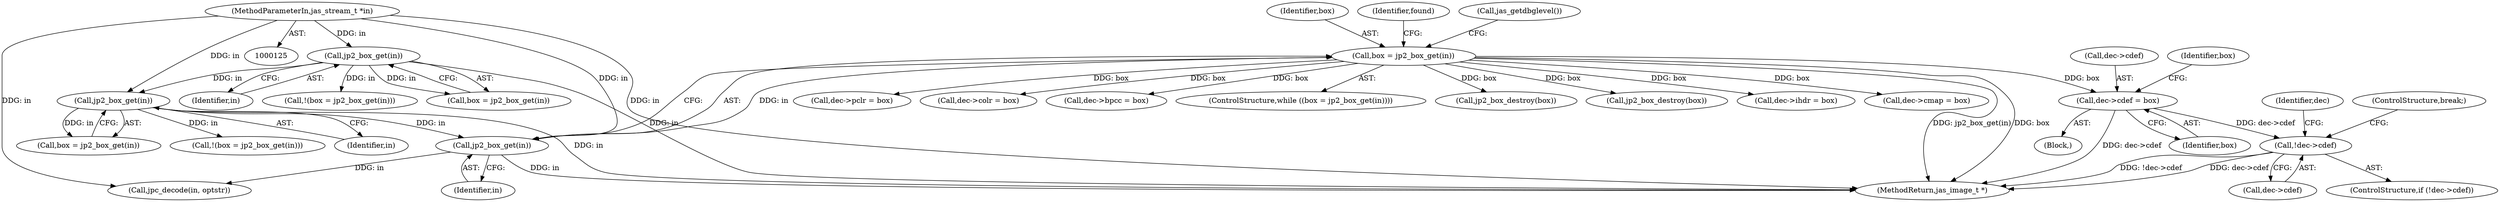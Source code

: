 digraph "0_jasper_e24bdc716c3327b067c551bc6cfb97fd2370358d_0@pointer" {
"1000295" [label="(Call,dec->cdef = box)"];
"1000229" [label="(Call,box = jp2_box_get(in))"];
"1000231" [label="(Call,jp2_box_get(in))"];
"1000206" [label="(Call,jp2_box_get(in))"];
"1000167" [label="(Call,jp2_box_get(in))"];
"1000126" [label="(MethodParameterIn,jas_stream_t *in)"];
"1000290" [label="(Call,!dec->cdef)"];
"1000204" [label="(Call,box = jp2_box_get(in))"];
"1000311" [label="(Call,dec->pclr = box)"];
"1000164" [label="(Call,!(box = jp2_box_get(in)))"];
"1000296" [label="(Call,dec->cdef)"];
"1000165" [label="(Call,box = jp2_box_get(in))"];
"1000229" [label="(Call,box = jp2_box_get(in))"];
"1000343" [label="(Call,dec->colr = box)"];
"1000203" [label="(Call,!(box = jp2_box_get(in)))"];
"1000366" [label="(Identifier,found)"];
"1000297" [label="(Identifier,dec)"];
"1000291" [label="(Call,dec->cdef)"];
"1000289" [label="(ControlStructure,if (!dec->cdef))"];
"1000236" [label="(Call,jas_getdbglevel())"];
"1000303" [label="(ControlStructure,break;)"];
"1000279" [label="(Call,dec->bpcc = box)"];
"1000228" [label="(ControlStructure,while ((box = jp2_box_get(in))))"];
"1000355" [label="(Call,jp2_box_destroy(box))"];
"1001256" [label="(Call,jp2_box_destroy(box))"];
"1000207" [label="(Identifier,in)"];
"1001265" [label="(MethodReturn,jas_image_t *)"];
"1000167" [label="(Call,jp2_box_get(in))"];
"1000295" [label="(Call,dec->cdef = box)"];
"1000126" [label="(MethodParameterIn,jas_stream_t *in)"];
"1000377" [label="(Call,jpc_decode(in, optstr))"];
"1000263" [label="(Call,dec->ihdr = box)"];
"1000231" [label="(Call,jp2_box_get(in))"];
"1000299" [label="(Identifier,box)"];
"1000301" [label="(Identifier,box)"];
"1000206" [label="(Call,jp2_box_get(in))"];
"1000294" [label="(Block,)"];
"1000230" [label="(Identifier,box)"];
"1000290" [label="(Call,!dec->cdef)"];
"1000168" [label="(Identifier,in)"];
"1000327" [label="(Call,dec->cmap = box)"];
"1000232" [label="(Identifier,in)"];
"1000295" -> "1000294"  [label="AST: "];
"1000295" -> "1000299"  [label="CFG: "];
"1000296" -> "1000295"  [label="AST: "];
"1000299" -> "1000295"  [label="AST: "];
"1000301" -> "1000295"  [label="CFG: "];
"1000295" -> "1001265"  [label="DDG: dec->cdef"];
"1000295" -> "1000290"  [label="DDG: dec->cdef"];
"1000229" -> "1000295"  [label="DDG: box"];
"1000229" -> "1000228"  [label="AST: "];
"1000229" -> "1000231"  [label="CFG: "];
"1000230" -> "1000229"  [label="AST: "];
"1000231" -> "1000229"  [label="AST: "];
"1000236" -> "1000229"  [label="CFG: "];
"1000366" -> "1000229"  [label="CFG: "];
"1000229" -> "1001265"  [label="DDG: jp2_box_get(in)"];
"1000229" -> "1001265"  [label="DDG: box"];
"1000231" -> "1000229"  [label="DDG: in"];
"1000229" -> "1000263"  [label="DDG: box"];
"1000229" -> "1000279"  [label="DDG: box"];
"1000229" -> "1000311"  [label="DDG: box"];
"1000229" -> "1000327"  [label="DDG: box"];
"1000229" -> "1000343"  [label="DDG: box"];
"1000229" -> "1000355"  [label="DDG: box"];
"1000229" -> "1001256"  [label="DDG: box"];
"1000231" -> "1000232"  [label="CFG: "];
"1000232" -> "1000231"  [label="AST: "];
"1000231" -> "1001265"  [label="DDG: in"];
"1000206" -> "1000231"  [label="DDG: in"];
"1000126" -> "1000231"  [label="DDG: in"];
"1000231" -> "1000377"  [label="DDG: in"];
"1000206" -> "1000204"  [label="AST: "];
"1000206" -> "1000207"  [label="CFG: "];
"1000207" -> "1000206"  [label="AST: "];
"1000204" -> "1000206"  [label="CFG: "];
"1000206" -> "1001265"  [label="DDG: in"];
"1000206" -> "1000203"  [label="DDG: in"];
"1000206" -> "1000204"  [label="DDG: in"];
"1000167" -> "1000206"  [label="DDG: in"];
"1000126" -> "1000206"  [label="DDG: in"];
"1000167" -> "1000165"  [label="AST: "];
"1000167" -> "1000168"  [label="CFG: "];
"1000168" -> "1000167"  [label="AST: "];
"1000165" -> "1000167"  [label="CFG: "];
"1000167" -> "1001265"  [label="DDG: in"];
"1000167" -> "1000164"  [label="DDG: in"];
"1000167" -> "1000165"  [label="DDG: in"];
"1000126" -> "1000167"  [label="DDG: in"];
"1000126" -> "1000125"  [label="AST: "];
"1000126" -> "1001265"  [label="DDG: in"];
"1000126" -> "1000377"  [label="DDG: in"];
"1000290" -> "1000289"  [label="AST: "];
"1000290" -> "1000291"  [label="CFG: "];
"1000291" -> "1000290"  [label="AST: "];
"1000297" -> "1000290"  [label="CFG: "];
"1000303" -> "1000290"  [label="CFG: "];
"1000290" -> "1001265"  [label="DDG: dec->cdef"];
"1000290" -> "1001265"  [label="DDG: !dec->cdef"];
}
